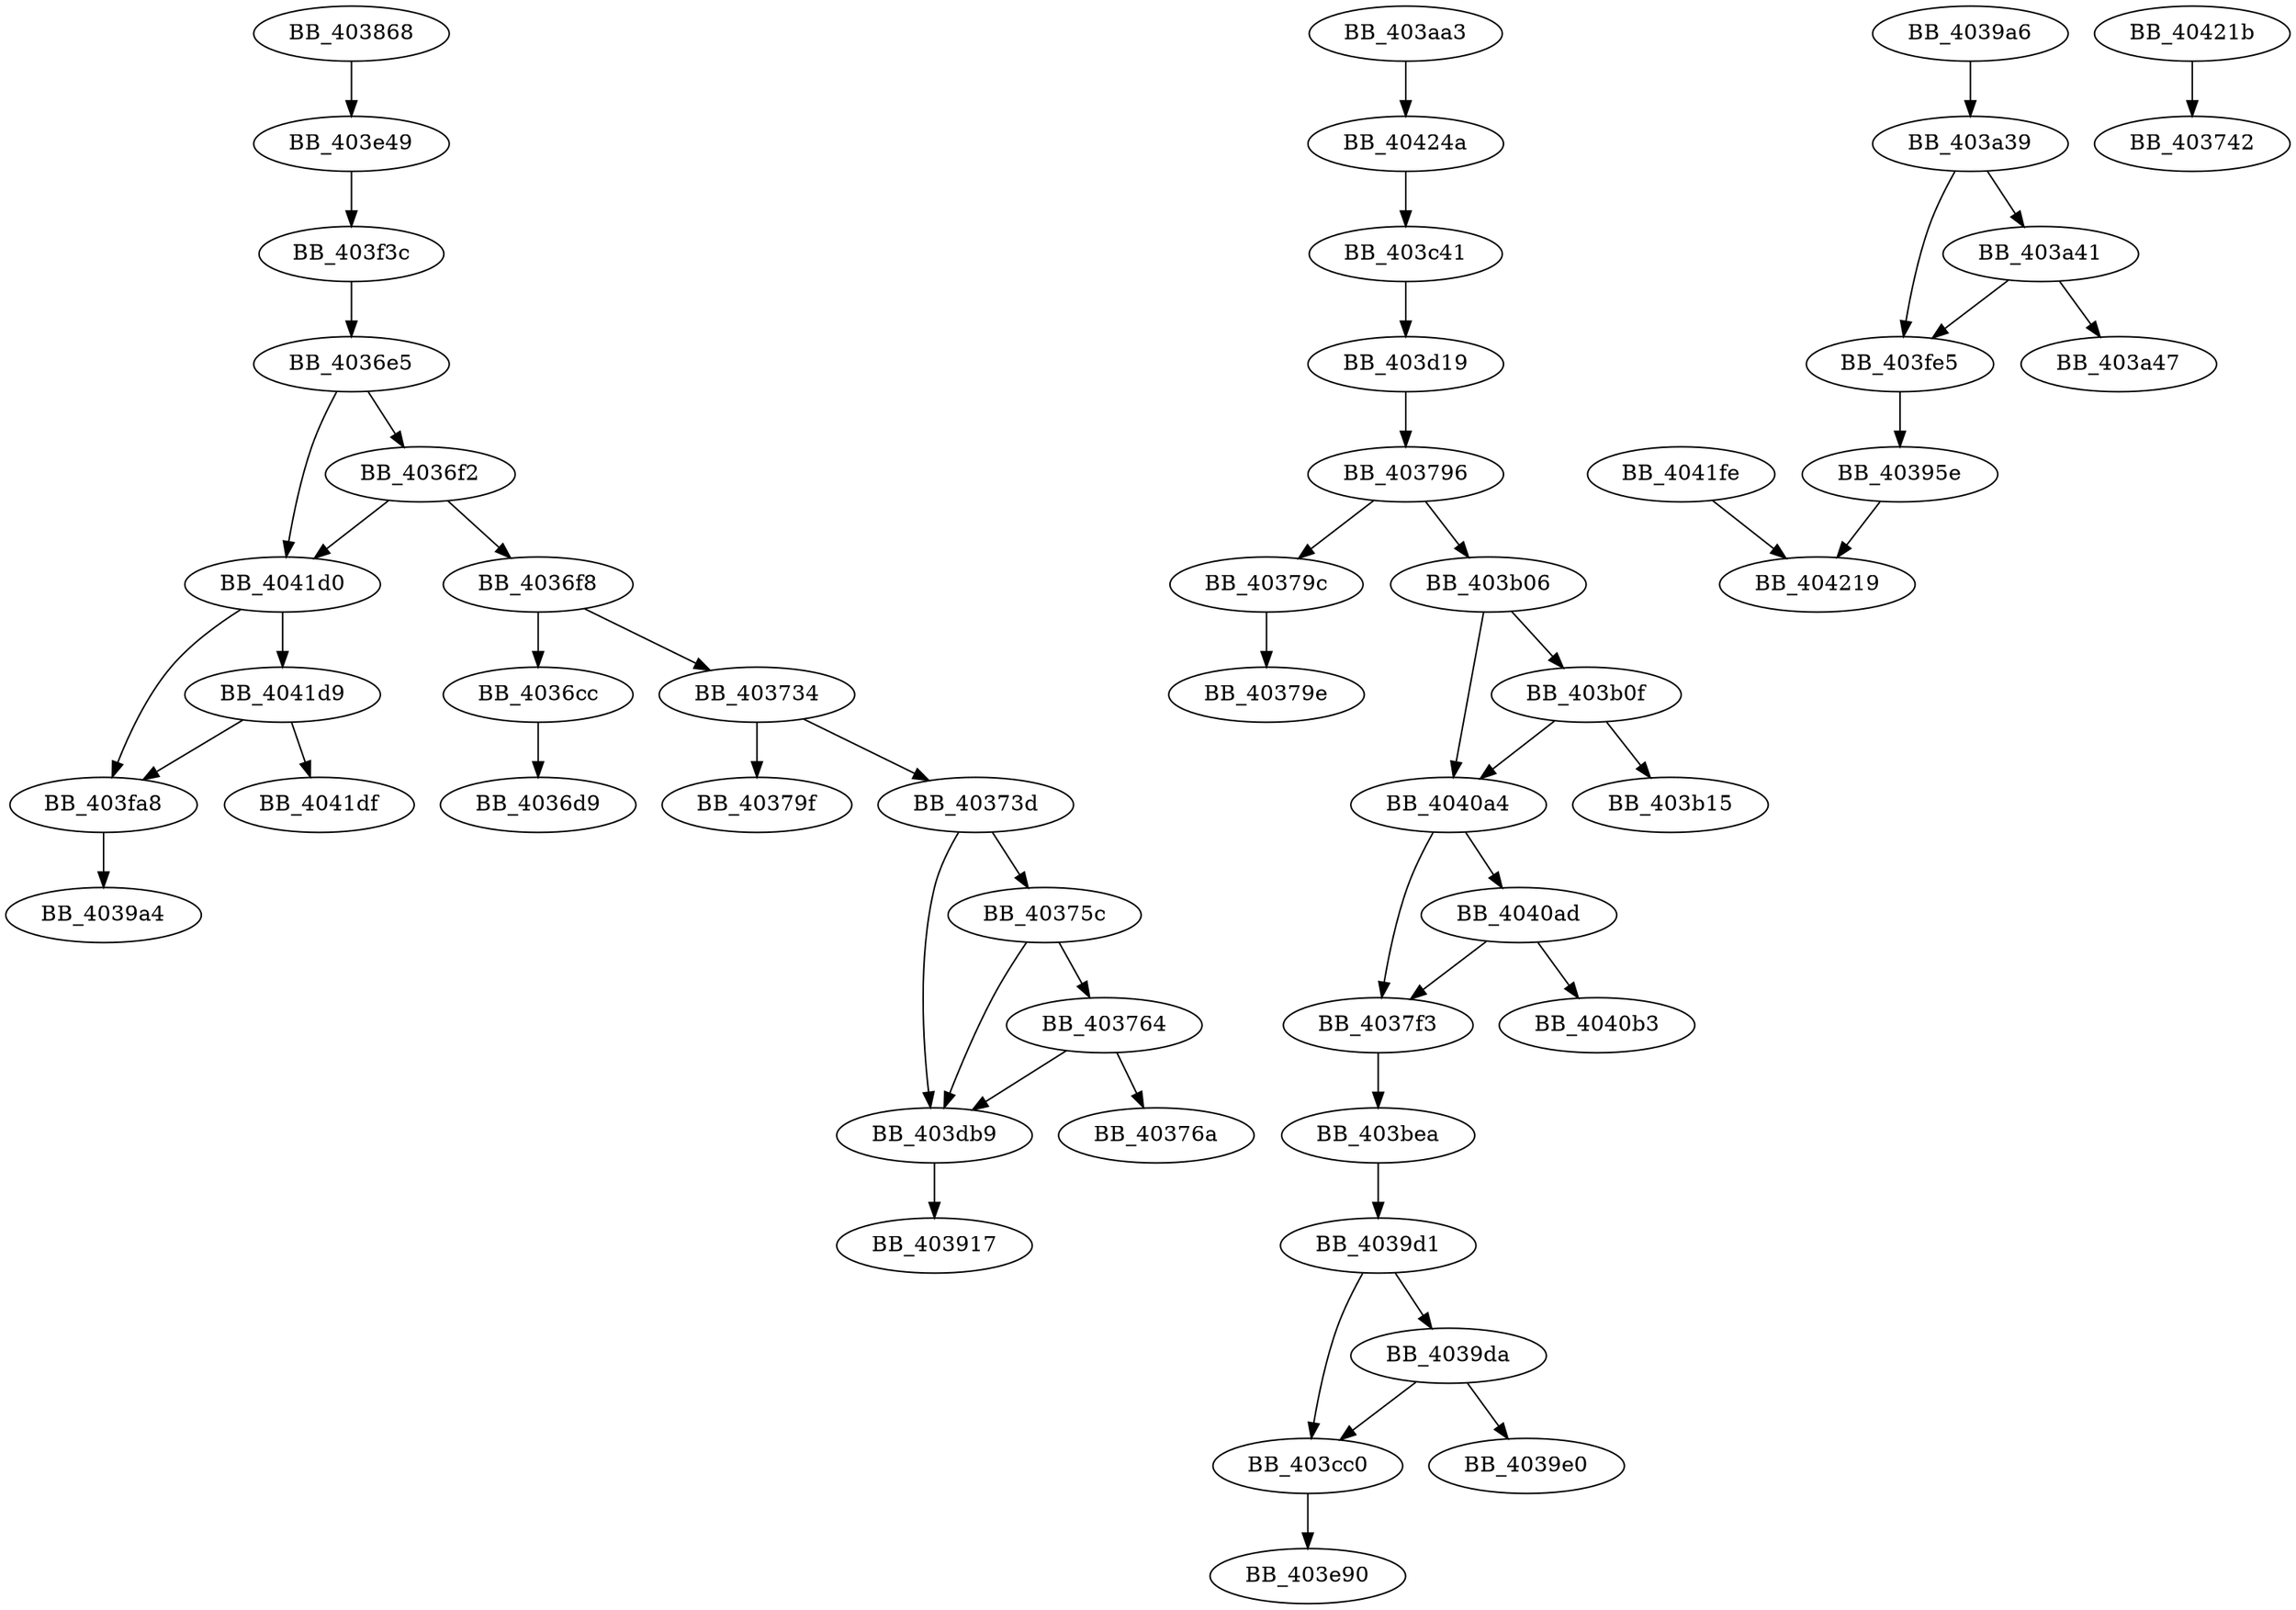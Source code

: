 DiGraph sub_403868{
BB_4036cc->BB_4036d9
BB_4036e5->BB_4036f2
BB_4036e5->BB_4041d0
BB_4036f2->BB_4036f8
BB_4036f2->BB_4041d0
BB_4036f8->BB_4036cc
BB_4036f8->BB_403734
BB_403734->BB_40373d
BB_403734->BB_40379f
BB_40373d->BB_40375c
BB_40373d->BB_403db9
BB_40375c->BB_403764
BB_40375c->BB_403db9
BB_403764->BB_40376a
BB_403764->BB_403db9
BB_403796->BB_40379c
BB_403796->BB_403b06
BB_40379c->BB_40379e
BB_4037f3->BB_403bea
BB_403868->BB_403e49
BB_40395e->BB_404219
BB_4039a6->BB_403a39
BB_4039d1->BB_4039da
BB_4039d1->BB_403cc0
BB_4039da->BB_4039e0
BB_4039da->BB_403cc0
BB_403a39->BB_403a41
BB_403a39->BB_403fe5
BB_403a41->BB_403a47
BB_403a41->BB_403fe5
BB_403aa3->BB_40424a
BB_403b06->BB_403b0f
BB_403b06->BB_4040a4
BB_403b0f->BB_403b15
BB_403b0f->BB_4040a4
BB_403bea->BB_4039d1
BB_403c41->BB_403d19
BB_403cc0->BB_403e90
BB_403d19->BB_403796
BB_403db9->BB_403917
BB_403e49->BB_403f3c
BB_403f3c->BB_4036e5
BB_403fa8->BB_4039a4
BB_403fe5->BB_40395e
BB_4040a4->BB_4037f3
BB_4040a4->BB_4040ad
BB_4040ad->BB_4037f3
BB_4040ad->BB_4040b3
BB_4041d0->BB_403fa8
BB_4041d0->BB_4041d9
BB_4041d9->BB_403fa8
BB_4041d9->BB_4041df
BB_4041fe->BB_404219
BB_40421b->BB_403742
BB_40424a->BB_403c41
}
